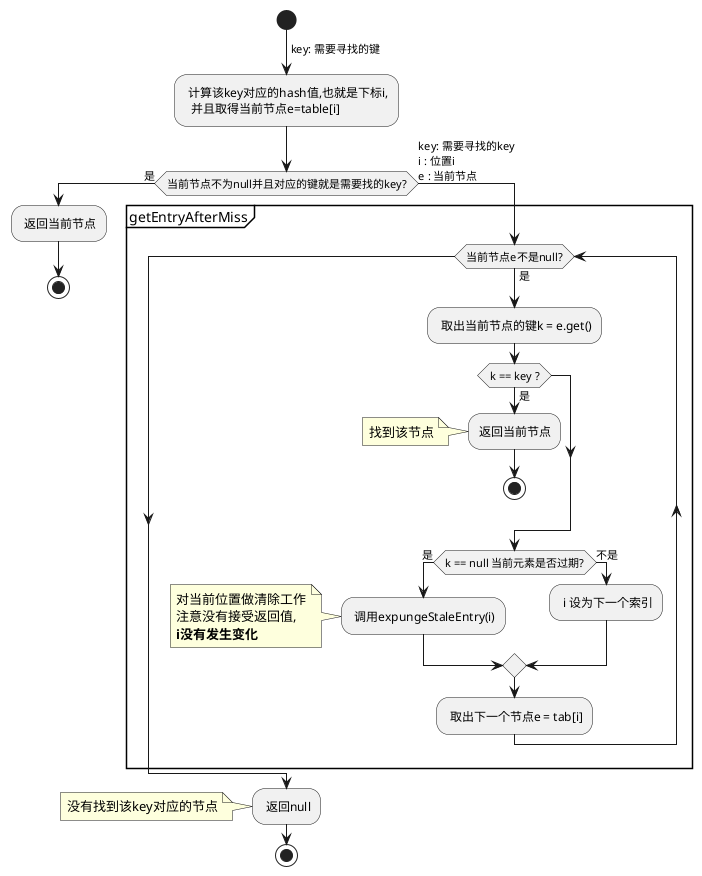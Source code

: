 @startuml
start
-> key: 需要寻找的键;
: 计算该key对应的hash值,也就是下标i,
  并且取得当前节点e=table[i];
if (当前节点不为null并且对应的键就是需要找的key?) then (是)
    : 返回当前节点;
    stop
else (不是)
    partition getEntryAfterMiss {
        -> key: 需要寻找的key
        i : 位置i
        e : 当前节点;
        while (当前节点e不是null?) is (是)
            : 取出当前节点的键k = e.get();
            if (k == key ?) then (是)
                :返回当前节点;
                note left
                    找到该节点
                endnote
                stop
            endif
            if (k == null 当前元素是否过期?) then (是)
                : 调用expungeStaleEntry(i);
                note left
                   对当前位置做清除工作
                   注意没有接受返回值,
                   **i没有发生变化**
                endnote
            else (不是)
                : i 设为下一个索引;
            endif
            : 取出下一个节点e = tab[i];
        endwhile
    }
endif
: 返回null;
note left
    没有找到该key对应的节点
endnote
stop
@enduml